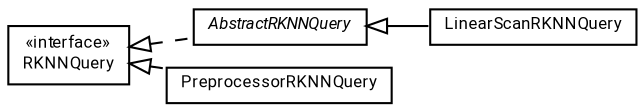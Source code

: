 #!/usr/local/bin/dot
#
# Class diagram 
# Generated by UMLGraph version R5_7_2-60-g0e99a6 (http://www.spinellis.gr/umlgraph/)
#

digraph G {
	graph [fontnames="svg"]
	edge [fontname="Roboto",fontsize=7,labelfontname="Roboto",labelfontsize=7,color="black"];
	node [fontname="Roboto",fontcolor="black",fontsize=8,shape=plaintext,margin=0,width=0,height=0];
	nodesep=0.15;
	ranksep=0.25;
	rankdir=LR;
	// de.lmu.ifi.dbs.elki.database.query.rknn.RKNNQuery<O>
	c375177 [label=<<table title="de.lmu.ifi.dbs.elki.database.query.rknn.RKNNQuery" border="0" cellborder="1" cellspacing="0" cellpadding="2" href="RKNNQuery.html" target="_parent">
		<tr><td><table border="0" cellspacing="0" cellpadding="1">
		<tr><td align="center" balign="center"> &#171;interface&#187; </td></tr>
		<tr><td align="center" balign="center"> <font face="Roboto">RKNNQuery</font> </td></tr>
		</table></td></tr>
		</table>>, URL="RKNNQuery.html"];
	// de.lmu.ifi.dbs.elki.database.query.rknn.LinearScanRKNNQuery<O>
	c376251 [label=<<table title="de.lmu.ifi.dbs.elki.database.query.rknn.LinearScanRKNNQuery" border="0" cellborder="1" cellspacing="0" cellpadding="2" href="LinearScanRKNNQuery.html" target="_parent">
		<tr><td><table border="0" cellspacing="0" cellpadding="1">
		<tr><td align="center" balign="center"> <font face="Roboto">LinearScanRKNNQuery</font> </td></tr>
		</table></td></tr>
		</table>>, URL="LinearScanRKNNQuery.html"];
	// de.lmu.ifi.dbs.elki.database.query.rknn.AbstractRKNNQuery<O>
	c376252 [label=<<table title="de.lmu.ifi.dbs.elki.database.query.rknn.AbstractRKNNQuery" border="0" cellborder="1" cellspacing="0" cellpadding="2" href="AbstractRKNNQuery.html" target="_parent">
		<tr><td><table border="0" cellspacing="0" cellpadding="1">
		<tr><td align="center" balign="center"> <font face="Roboto"><i>AbstractRKNNQuery</i></font> </td></tr>
		</table></td></tr>
		</table>>, URL="AbstractRKNNQuery.html"];
	// de.lmu.ifi.dbs.elki.database.query.rknn.PreprocessorRKNNQuery<O>
	c376547 [label=<<table title="de.lmu.ifi.dbs.elki.database.query.rknn.PreprocessorRKNNQuery" border="0" cellborder="1" cellspacing="0" cellpadding="2" href="PreprocessorRKNNQuery.html" target="_parent">
		<tr><td><table border="0" cellspacing="0" cellpadding="1">
		<tr><td align="center" balign="center"> <font face="Roboto">PreprocessorRKNNQuery</font> </td></tr>
		</table></td></tr>
		</table>>, URL="PreprocessorRKNNQuery.html"];
	// de.lmu.ifi.dbs.elki.database.query.rknn.LinearScanRKNNQuery<O> extends de.lmu.ifi.dbs.elki.database.query.rknn.AbstractRKNNQuery<O>
	c376252 -> c376251 [arrowtail=empty,dir=back,weight=10];
	// de.lmu.ifi.dbs.elki.database.query.rknn.AbstractRKNNQuery<O> implements de.lmu.ifi.dbs.elki.database.query.rknn.RKNNQuery<O>
	c375177 -> c376252 [arrowtail=empty,style=dashed,dir=back,weight=9];
	// de.lmu.ifi.dbs.elki.database.query.rknn.PreprocessorRKNNQuery<O> implements de.lmu.ifi.dbs.elki.database.query.rknn.RKNNQuery<O>
	c375177 -> c376547 [arrowtail=empty,style=dashed,dir=back,weight=9];
}

